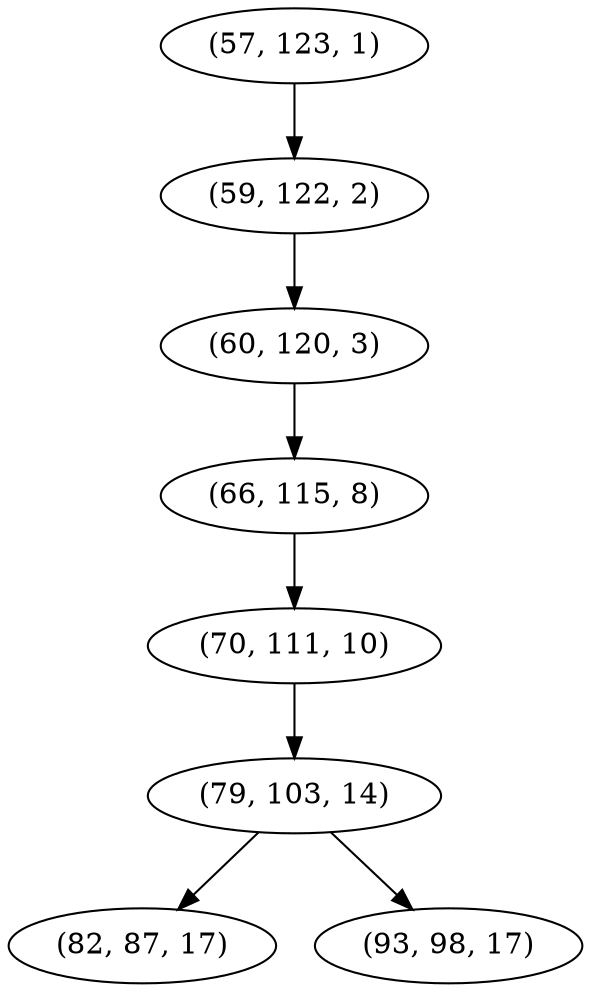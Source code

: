 digraph tree {
    "(57, 123, 1)";
    "(59, 122, 2)";
    "(60, 120, 3)";
    "(66, 115, 8)";
    "(70, 111, 10)";
    "(79, 103, 14)";
    "(82, 87, 17)";
    "(93, 98, 17)";
    "(57, 123, 1)" -> "(59, 122, 2)";
    "(59, 122, 2)" -> "(60, 120, 3)";
    "(60, 120, 3)" -> "(66, 115, 8)";
    "(66, 115, 8)" -> "(70, 111, 10)";
    "(70, 111, 10)" -> "(79, 103, 14)";
    "(79, 103, 14)" -> "(82, 87, 17)";
    "(79, 103, 14)" -> "(93, 98, 17)";
}
